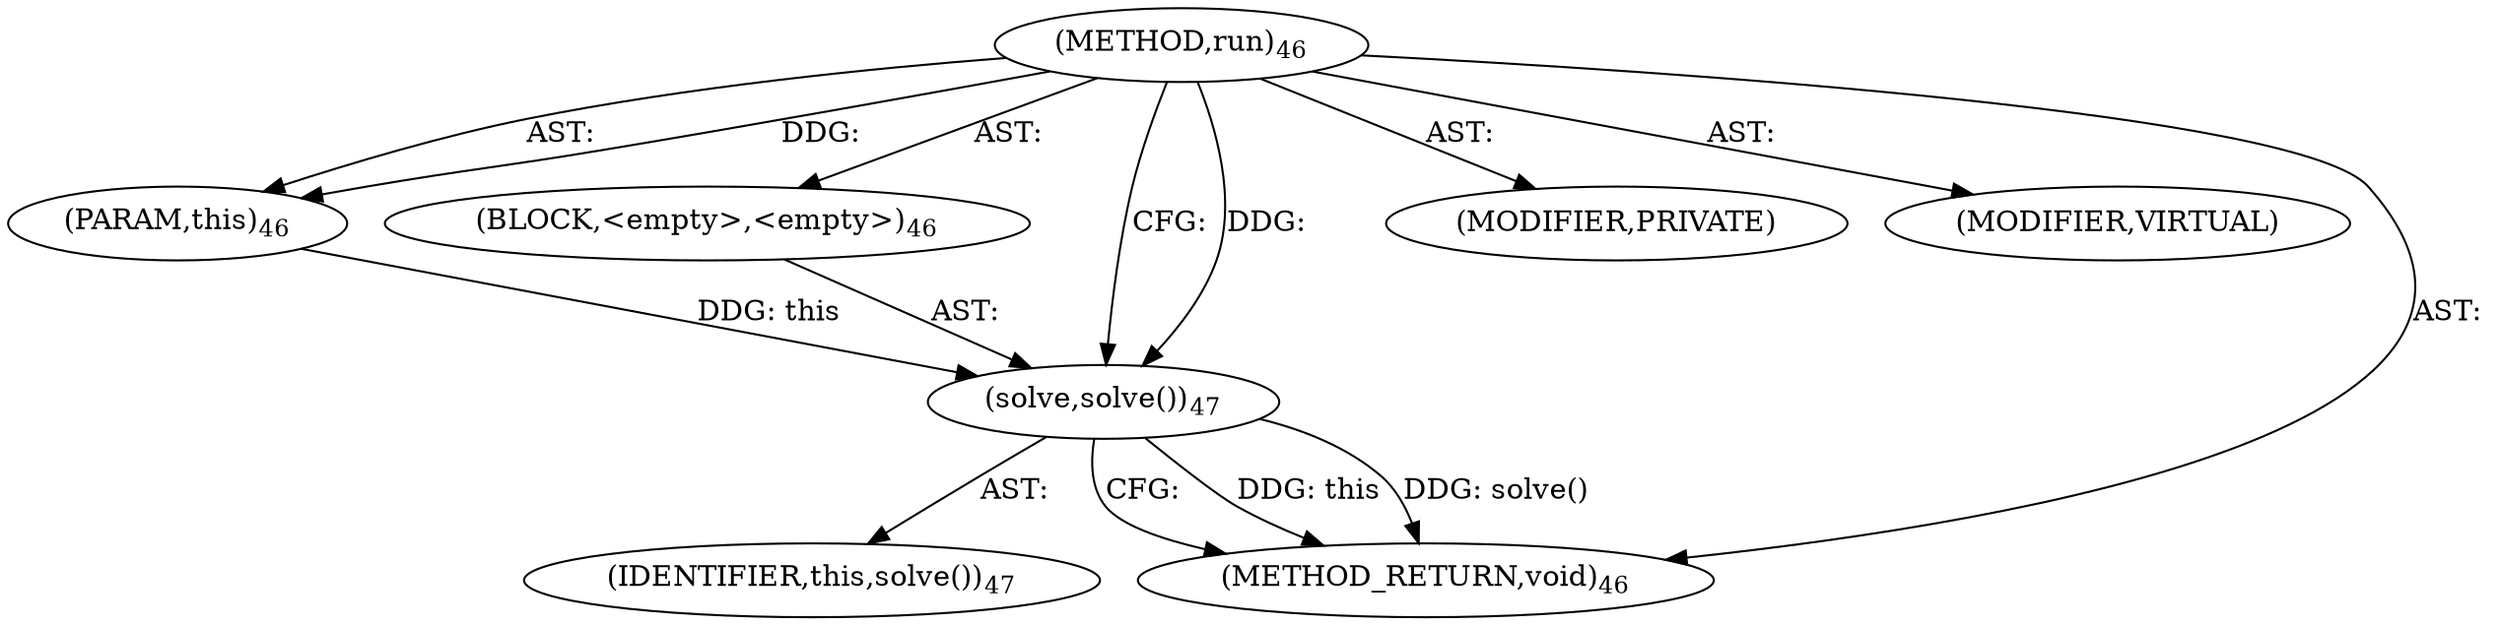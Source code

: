 digraph "run" {  
"234" [label = <(METHOD,run)<SUB>46</SUB>> ]
"4" [label = <(PARAM,this)<SUB>46</SUB>> ]
"235" [label = <(BLOCK,&lt;empty&gt;,&lt;empty&gt;)<SUB>46</SUB>> ]
"236" [label = <(solve,solve())<SUB>47</SUB>> ]
"3" [label = <(IDENTIFIER,this,solve())<SUB>47</SUB>> ]
"237" [label = <(MODIFIER,PRIVATE)> ]
"238" [label = <(MODIFIER,VIRTUAL)> ]
"239" [label = <(METHOD_RETURN,void)<SUB>46</SUB>> ]
  "234" -> "4"  [ label = "AST: "] 
  "234" -> "235"  [ label = "AST: "] 
  "234" -> "237"  [ label = "AST: "] 
  "234" -> "238"  [ label = "AST: "] 
  "234" -> "239"  [ label = "AST: "] 
  "235" -> "236"  [ label = "AST: "] 
  "236" -> "3"  [ label = "AST: "] 
  "236" -> "239"  [ label = "CFG: "] 
  "234" -> "236"  [ label = "CFG: "] 
  "236" -> "239"  [ label = "DDG: this"] 
  "236" -> "239"  [ label = "DDG: solve()"] 
  "234" -> "4"  [ label = "DDG: "] 
  "4" -> "236"  [ label = "DDG: this"] 
  "234" -> "236"  [ label = "DDG: "] 
}
